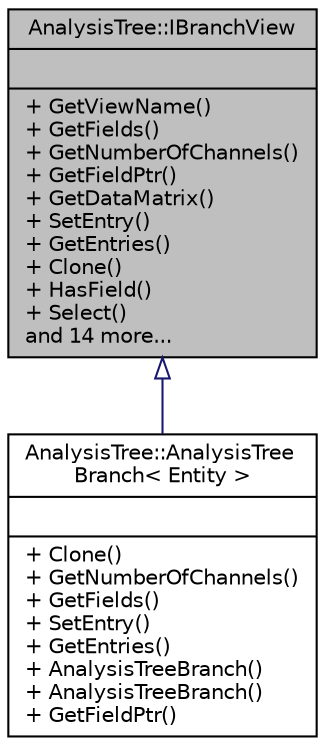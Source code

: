 digraph "AnalysisTree::IBranchView"
{
  edge [fontname="Helvetica",fontsize="10",labelfontname="Helvetica",labelfontsize="10"];
  node [fontname="Helvetica",fontsize="10",shape=record];
  Node1 [label="{AnalysisTree::IBranchView\n||+ GetViewName()\l+ GetFields()\l+ GetNumberOfChannels()\l+ GetFieldPtr()\l+ GetDataMatrix()\l+ SetEntry()\l+ GetEntries()\l+ Clone()\l+ HasField()\l+ Select()\land 14 more...\l}",height=0.2,width=0.4,color="black", fillcolor="grey75", style="filled", fontcolor="black"];
  Node1 -> Node2 [dir="back",color="midnightblue",fontsize="10",style="solid",arrowtail="onormal",fontname="Helvetica"];
  Node2 [label="{AnalysisTree::AnalysisTree\lBranch\< Entity \>\n||+ Clone()\l+ GetNumberOfChannels()\l+ GetFields()\l+ SetEntry()\l+ GetEntries()\l+ AnalysisTreeBranch()\l+ AnalysisTreeBranch()\l+ GetFieldPtr()\l}",height=0.2,width=0.4,color="black", fillcolor="white", style="filled",URL="$dd/d75/classAnalysisTree_1_1AnalysisTreeBranch.html",tooltip="Binding of AnalysisTree branch to BranchView. "];
}
